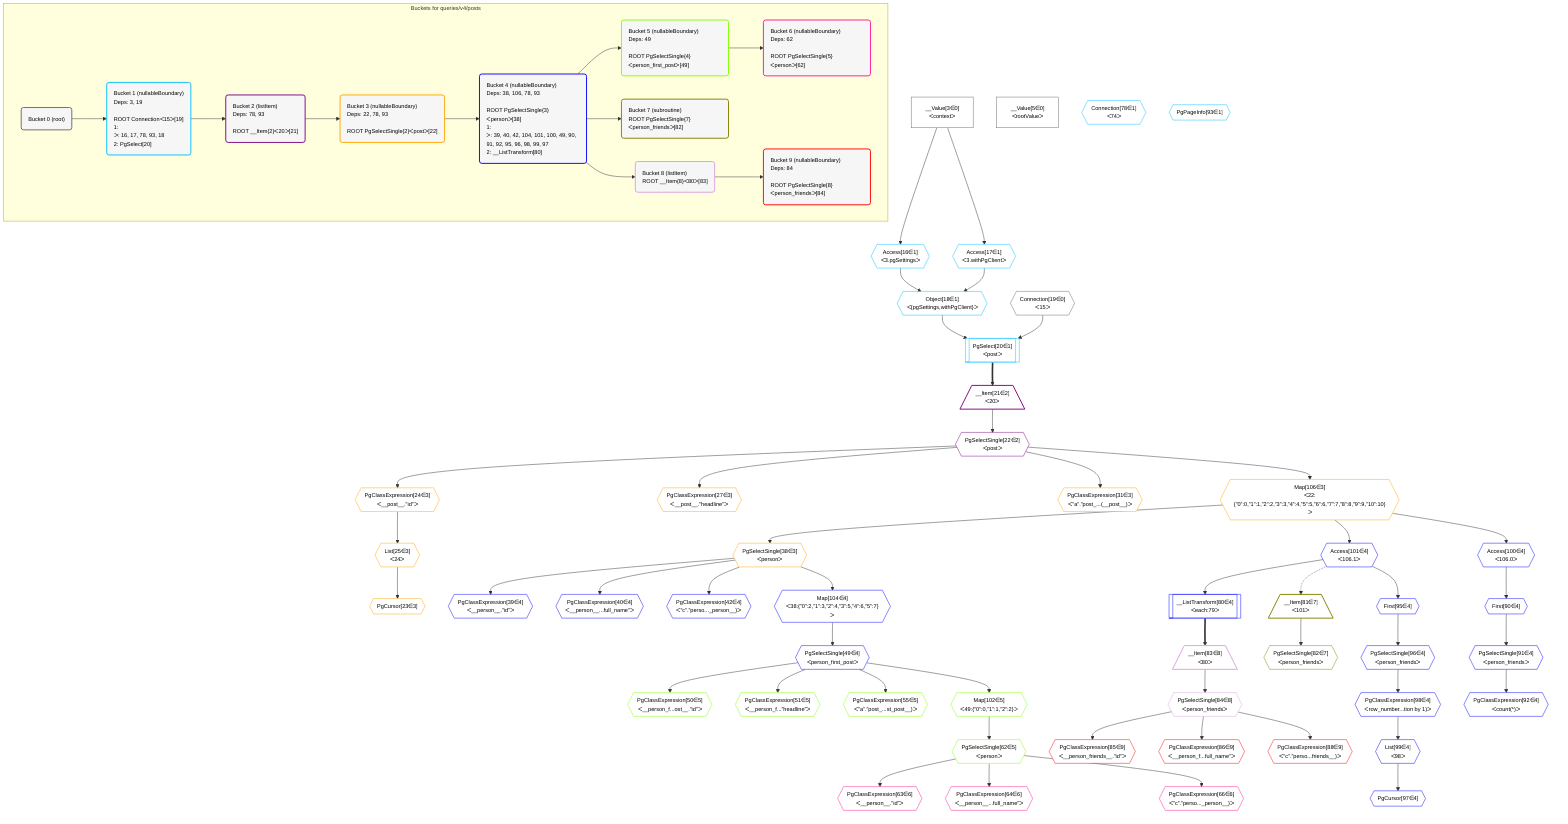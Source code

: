 %%{init: {'themeVariables': { 'fontSize': '12px'}}}%%
graph TD
    classDef path fill:#eee,stroke:#000,color:#000
    classDef plan fill:#fff,stroke-width:1px,color:#000
    classDef itemplan fill:#fff,stroke-width:2px,color:#000
    classDef unbatchedplan fill:#dff,stroke-width:1px,color:#000
    classDef sideeffectplan fill:#fcc,stroke-width:2px,color:#000
    classDef bucket fill:#f6f6f6,color:#000,stroke-width:2px,text-align:left


    %% define steps
    __Value3["__Value[3∈0]<br />ᐸcontextᐳ"]:::plan
    __Value5["__Value[5∈0]<br />ᐸrootValueᐳ"]:::plan
    Access16{{"Access[16∈1]<br />ᐸ3.pgSettingsᐳ"}}:::plan
    Access17{{"Access[17∈1]<br />ᐸ3.withPgClientᐳ"}}:::plan
    Object18{{"Object[18∈1]<br />ᐸ{pgSettings,withPgClient}ᐳ"}}:::plan
    Connection19{{"Connection[19∈0]<br />ᐸ15ᐳ"}}:::plan
    PgSelect20[["PgSelect[20∈1]<br />ᐸpostᐳ"]]:::plan
    __Item21[/"__Item[21∈2]<br />ᐸ20ᐳ"\]:::itemplan
    PgSelectSingle22{{"PgSelectSingle[22∈2]<br />ᐸpostᐳ"}}:::plan
    PgClassExpression24{{"PgClassExpression[24∈3]<br />ᐸ__post__.”id”ᐳ"}}:::plan
    List25{{"List[25∈3]<br />ᐸ24ᐳ"}}:::plan
    PgCursor23{{"PgCursor[23∈3]"}}:::plan
    PgClassExpression27{{"PgClassExpression[27∈3]<br />ᐸ__post__.”headline”ᐳ"}}:::plan
    PgClassExpression31{{"PgClassExpression[31∈3]<br />ᐸ”a”.”post_...(__post__)ᐳ"}}:::plan
    Map106{{"Map[106∈3]<br />ᐸ22:{”0”:0,”1”:1,”2”:2,”3”:3,”4”:4,”5”:5,”6”:6,”7”:7,”8”:8,”9”:9,”10”:10}ᐳ"}}:::plan
    PgSelectSingle38{{"PgSelectSingle[38∈3]<br />ᐸpersonᐳ"}}:::plan
    PgClassExpression39{{"PgClassExpression[39∈4]<br />ᐸ__person__.”id”ᐳ"}}:::plan
    PgClassExpression40{{"PgClassExpression[40∈4]<br />ᐸ__person__...full_name”ᐳ"}}:::plan
    PgClassExpression42{{"PgClassExpression[42∈4]<br />ᐸ”c”.”perso..._person__)ᐳ"}}:::plan
    Map104{{"Map[104∈4]<br />ᐸ38:{”0”:2,”1”:3,”2”:4,”3”:5,”4”:6,”5”:7}ᐳ"}}:::plan
    PgSelectSingle49{{"PgSelectSingle[49∈4]<br />ᐸperson_first_postᐳ"}}:::plan
    PgClassExpression50{{"PgClassExpression[50∈5]<br />ᐸ__person_f...ost__.”id”ᐳ"}}:::plan
    PgClassExpression51{{"PgClassExpression[51∈5]<br />ᐸ__person_f...”headline”ᐳ"}}:::plan
    PgClassExpression55{{"PgClassExpression[55∈5]<br />ᐸ”a”.”post_...st_post__)ᐳ"}}:::plan
    Map102{{"Map[102∈5]<br />ᐸ49:{”0”:0,”1”:1,”2”:2}ᐳ"}}:::plan
    PgSelectSingle62{{"PgSelectSingle[62∈5]<br />ᐸpersonᐳ"}}:::plan
    PgClassExpression63{{"PgClassExpression[63∈6]<br />ᐸ__person__.”id”ᐳ"}}:::plan
    PgClassExpression64{{"PgClassExpression[64∈6]<br />ᐸ__person__...full_name”ᐳ"}}:::plan
    PgClassExpression66{{"PgClassExpression[66∈6]<br />ᐸ”c”.”perso..._person__)ᐳ"}}:::plan
    Connection78{{"Connection[78∈1]<br />ᐸ74ᐳ"}}:::plan
    Access101{{"Access[101∈4]<br />ᐸ106.1ᐳ"}}:::plan
    __ListTransform80[["__ListTransform[80∈4]<br />ᐸeach:79ᐳ"]]:::plan
    __Item81[/"__Item[81∈7]<br />ᐸ101ᐳ"\]:::itemplan
    PgSelectSingle82{{"PgSelectSingle[82∈7]<br />ᐸperson_friendsᐳ"}}:::plan
    __Item83[/"__Item[83∈8]<br />ᐸ80ᐳ"\]:::itemplan
    PgSelectSingle84{{"PgSelectSingle[84∈8]<br />ᐸperson_friendsᐳ"}}:::plan
    PgClassExpression85{{"PgClassExpression[85∈9]<br />ᐸ__person_friends__.”id”ᐳ"}}:::plan
    PgClassExpression86{{"PgClassExpression[86∈9]<br />ᐸ__person_f...full_name”ᐳ"}}:::plan
    PgClassExpression88{{"PgClassExpression[88∈9]<br />ᐸ”c”.”perso...friends__)ᐳ"}}:::plan
    Access100{{"Access[100∈4]<br />ᐸ106.0ᐳ"}}:::plan
    First90{{"First[90∈4]"}}:::plan
    PgSelectSingle91{{"PgSelectSingle[91∈4]<br />ᐸperson_friendsᐳ"}}:::plan
    PgClassExpression92{{"PgClassExpression[92∈4]<br />ᐸcount(*)ᐳ"}}:::plan
    PgPageInfo93{{"PgPageInfo[93∈1]"}}:::plan
    First95{{"First[95∈4]"}}:::plan
    PgSelectSingle96{{"PgSelectSingle[96∈4]<br />ᐸperson_friendsᐳ"}}:::plan
    PgClassExpression98{{"PgClassExpression[98∈4]<br />ᐸrow_number...tion by 1)ᐳ"}}:::plan
    List99{{"List[99∈4]<br />ᐸ98ᐳ"}}:::plan
    PgCursor97{{"PgCursor[97∈4]"}}:::plan

    %% plan dependencies
    __Value3 --> Access16
    __Value3 --> Access17
    Access16 & Access17 --> Object18
    Object18 & Connection19 --> PgSelect20
    PgSelect20 ==> __Item21
    __Item21 --> PgSelectSingle22
    PgSelectSingle22 --> PgClassExpression24
    PgClassExpression24 --> List25
    List25 --> PgCursor23
    PgSelectSingle22 --> PgClassExpression27
    PgSelectSingle22 --> PgClassExpression31
    PgSelectSingle22 --> Map106
    Map106 --> PgSelectSingle38
    PgSelectSingle38 --> PgClassExpression39
    PgSelectSingle38 --> PgClassExpression40
    PgSelectSingle38 --> PgClassExpression42
    PgSelectSingle38 --> Map104
    Map104 --> PgSelectSingle49
    PgSelectSingle49 --> PgClassExpression50
    PgSelectSingle49 --> PgClassExpression51
    PgSelectSingle49 --> PgClassExpression55
    PgSelectSingle49 --> Map102
    Map102 --> PgSelectSingle62
    PgSelectSingle62 --> PgClassExpression63
    PgSelectSingle62 --> PgClassExpression64
    PgSelectSingle62 --> PgClassExpression66
    Map106 --> Access101
    Access101 --> __ListTransform80
    Access101 -.-> __Item81
    __Item81 --> PgSelectSingle82
    __ListTransform80 ==> __Item83
    __Item83 --> PgSelectSingle84
    PgSelectSingle84 --> PgClassExpression85
    PgSelectSingle84 --> PgClassExpression86
    PgSelectSingle84 --> PgClassExpression88
    Map106 --> Access100
    Access100 --> First90
    First90 --> PgSelectSingle91
    PgSelectSingle91 --> PgClassExpression92
    Access101 --> First95
    First95 --> PgSelectSingle96
    PgSelectSingle96 --> PgClassExpression98
    PgClassExpression98 --> List99
    List99 --> PgCursor97

    subgraph "Buckets for queries/v4/posts"
    Bucket0("Bucket 0 (root)"):::bucket
    classDef bucket0 stroke:#696969
    class Bucket0,__Value3,__Value5,Connection19 bucket0
    Bucket1("Bucket 1 (nullableBoundary)<br />Deps: 3, 19<br /><br />ROOT Connectionᐸ15ᐳ[19]<br />1: <br />ᐳ: 16, 17, 78, 93, 18<br />2: PgSelect[20]"):::bucket
    classDef bucket1 stroke:#00bfff
    class Bucket1,Access16,Access17,Object18,PgSelect20,Connection78,PgPageInfo93 bucket1
    Bucket2("Bucket 2 (listItem)<br />Deps: 78, 93<br /><br />ROOT __Item{2}ᐸ20ᐳ[21]"):::bucket
    classDef bucket2 stroke:#7f007f
    class Bucket2,__Item21,PgSelectSingle22 bucket2
    Bucket3("Bucket 3 (nullableBoundary)<br />Deps: 22, 78, 93<br /><br />ROOT PgSelectSingle{2}ᐸpostᐳ[22]"):::bucket
    classDef bucket3 stroke:#ffa500
    class Bucket3,PgCursor23,PgClassExpression24,List25,PgClassExpression27,PgClassExpression31,PgSelectSingle38,Map106 bucket3
    Bucket4("Bucket 4 (nullableBoundary)<br />Deps: 38, 106, 78, 93<br /><br />ROOT PgSelectSingle{3}ᐸpersonᐳ[38]<br />1: <br />ᐳ: 39, 40, 42, 104, 101, 100, 49, 90, 91, 92, 95, 96, 98, 99, 97<br />2: __ListTransform[80]"):::bucket
    classDef bucket4 stroke:#0000ff
    class Bucket4,PgClassExpression39,PgClassExpression40,PgClassExpression42,PgSelectSingle49,__ListTransform80,First90,PgSelectSingle91,PgClassExpression92,First95,PgSelectSingle96,PgCursor97,PgClassExpression98,List99,Access100,Access101,Map104 bucket4
    Bucket5("Bucket 5 (nullableBoundary)<br />Deps: 49<br /><br />ROOT PgSelectSingle{4}ᐸperson_first_postᐳ[49]"):::bucket
    classDef bucket5 stroke:#7fff00
    class Bucket5,PgClassExpression50,PgClassExpression51,PgClassExpression55,PgSelectSingle62,Map102 bucket5
    Bucket6("Bucket 6 (nullableBoundary)<br />Deps: 62<br /><br />ROOT PgSelectSingle{5}ᐸpersonᐳ[62]"):::bucket
    classDef bucket6 stroke:#ff1493
    class Bucket6,PgClassExpression63,PgClassExpression64,PgClassExpression66 bucket6
    Bucket7("Bucket 7 (subroutine)<br />ROOT PgSelectSingle{7}ᐸperson_friendsᐳ[82]"):::bucket
    classDef bucket7 stroke:#808000
    class Bucket7,__Item81,PgSelectSingle82 bucket7
    Bucket8("Bucket 8 (listItem)<br />ROOT __Item{8}ᐸ80ᐳ[83]"):::bucket
    classDef bucket8 stroke:#dda0dd
    class Bucket8,__Item83,PgSelectSingle84 bucket8
    Bucket9("Bucket 9 (nullableBoundary)<br />Deps: 84<br /><br />ROOT PgSelectSingle{8}ᐸperson_friendsᐳ[84]"):::bucket
    classDef bucket9 stroke:#ff0000
    class Bucket9,PgClassExpression85,PgClassExpression86,PgClassExpression88 bucket9
    Bucket0 --> Bucket1
    Bucket1 --> Bucket2
    Bucket2 --> Bucket3
    Bucket3 --> Bucket4
    Bucket4 --> Bucket5 & Bucket7 & Bucket8
    Bucket5 --> Bucket6
    Bucket8 --> Bucket9
    end